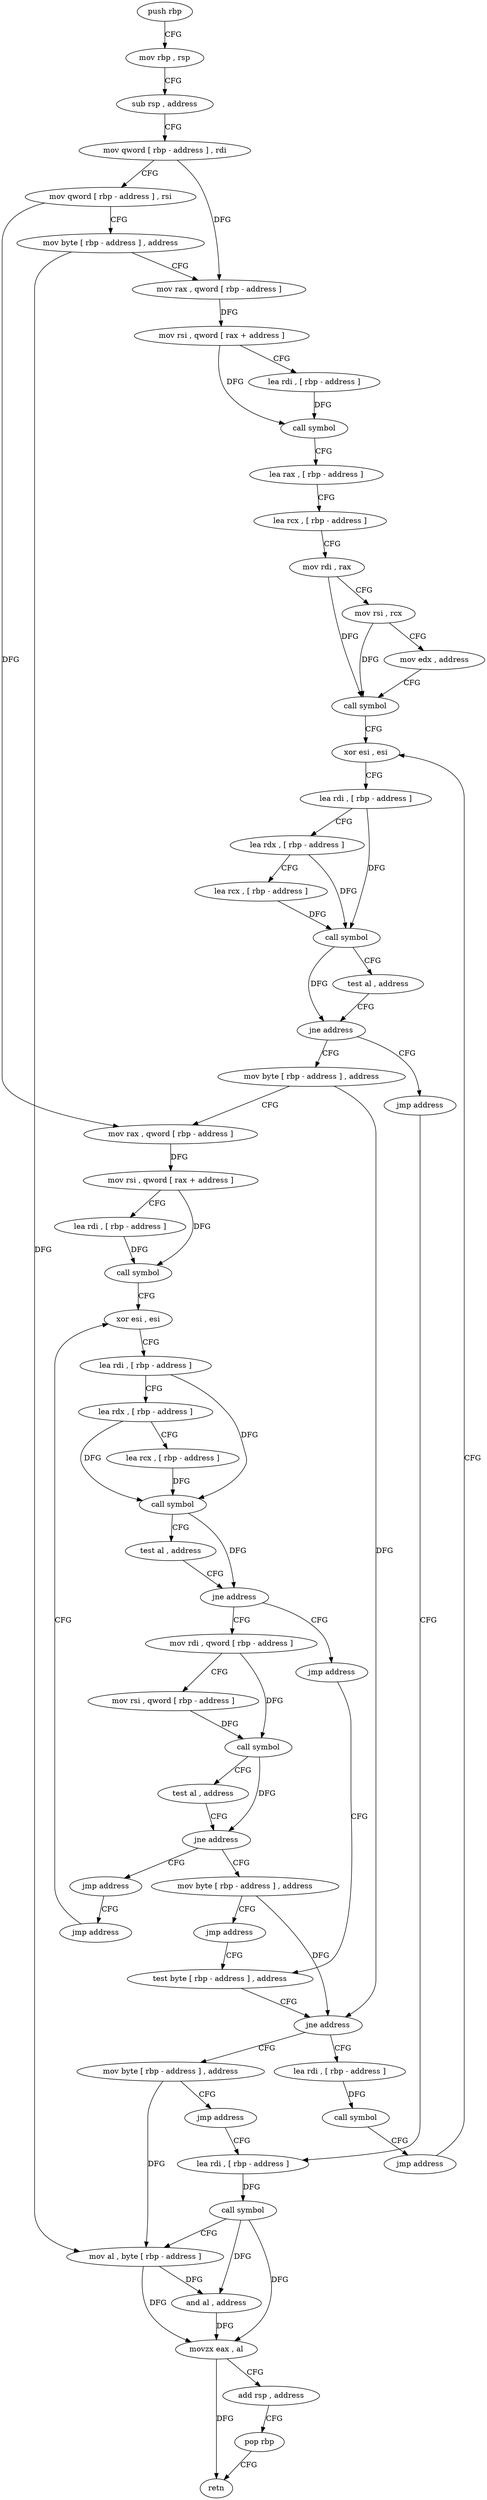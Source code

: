 digraph "func" {
"86240" [label = "push rbp" ]
"86241" [label = "mov rbp , rsp" ]
"86244" [label = "sub rsp , address" ]
"86251" [label = "mov qword [ rbp - address ] , rdi" ]
"86255" [label = "mov qword [ rbp - address ] , rsi" ]
"86259" [label = "mov byte [ rbp - address ] , address" ]
"86263" [label = "mov rax , qword [ rbp - address ]" ]
"86267" [label = "mov rsi , qword [ rax + address ]" ]
"86271" [label = "lea rdi , [ rbp - address ]" ]
"86278" [label = "call symbol" ]
"86283" [label = "lea rax , [ rbp - address ]" ]
"86287" [label = "lea rcx , [ rbp - address ]" ]
"86294" [label = "mov rdi , rax" ]
"86297" [label = "mov rsi , rcx" ]
"86300" [label = "mov edx , address" ]
"86305" [label = "call symbol" ]
"86310" [label = "xor esi , esi" ]
"86342" [label = "mov byte [ rbp - address ] , address" ]
"86349" [label = "mov rax , qword [ rbp - address ]" ]
"86353" [label = "mov rsi , qword [ rax + address ]" ]
"86357" [label = "lea rdi , [ rbp - address ]" ]
"86364" [label = "call symbol" ]
"86369" [label = "xor esi , esi" ]
"86337" [label = "jmp address" ]
"86492" [label = "lea rdi , [ rbp - address ]" ]
"86407" [label = "mov rdi , qword [ rbp - address ]" ]
"86411" [label = "mov rsi , qword [ rbp - address ]" ]
"86418" [label = "call symbol" ]
"86423" [label = "test al , address" ]
"86425" [label = "jne address" ]
"86436" [label = "mov byte [ rbp - address ] , address" ]
"86431" [label = "jmp address" ]
"86402" [label = "jmp address" ]
"86453" [label = "test byte [ rbp - address ] , address" ]
"86496" [label = "call symbol" ]
"86501" [label = "mov al , byte [ rbp - address ]" ]
"86504" [label = "and al , address" ]
"86506" [label = "movzx eax , al" ]
"86509" [label = "add rsp , address" ]
"86516" [label = "pop rbp" ]
"86517" [label = "retn" ]
"86443" [label = "jmp address" ]
"86448" [label = "jmp address" ]
"86460" [label = "jne address" ]
"86475" [label = "lea rdi , [ rbp - address ]" ]
"86466" [label = "mov byte [ rbp - address ] , address" ]
"86482" [label = "call symbol" ]
"86487" [label = "jmp address" ]
"86470" [label = "jmp address" ]
"86371" [label = "lea rdi , [ rbp - address ]" ]
"86378" [label = "lea rdx , [ rbp - address ]" ]
"86382" [label = "lea rcx , [ rbp - address ]" ]
"86389" [label = "call symbol" ]
"86394" [label = "test al , address" ]
"86396" [label = "jne address" ]
"86312" [label = "lea rdi , [ rbp - address ]" ]
"86316" [label = "lea rdx , [ rbp - address ]" ]
"86320" [label = "lea rcx , [ rbp - address ]" ]
"86324" [label = "call symbol" ]
"86329" [label = "test al , address" ]
"86331" [label = "jne address" ]
"86240" -> "86241" [ label = "CFG" ]
"86241" -> "86244" [ label = "CFG" ]
"86244" -> "86251" [ label = "CFG" ]
"86251" -> "86255" [ label = "CFG" ]
"86251" -> "86263" [ label = "DFG" ]
"86255" -> "86259" [ label = "CFG" ]
"86255" -> "86349" [ label = "DFG" ]
"86259" -> "86263" [ label = "CFG" ]
"86259" -> "86501" [ label = "DFG" ]
"86263" -> "86267" [ label = "DFG" ]
"86267" -> "86271" [ label = "CFG" ]
"86267" -> "86278" [ label = "DFG" ]
"86271" -> "86278" [ label = "DFG" ]
"86278" -> "86283" [ label = "CFG" ]
"86283" -> "86287" [ label = "CFG" ]
"86287" -> "86294" [ label = "CFG" ]
"86294" -> "86297" [ label = "CFG" ]
"86294" -> "86305" [ label = "DFG" ]
"86297" -> "86300" [ label = "CFG" ]
"86297" -> "86305" [ label = "DFG" ]
"86300" -> "86305" [ label = "CFG" ]
"86305" -> "86310" [ label = "CFG" ]
"86310" -> "86312" [ label = "CFG" ]
"86342" -> "86349" [ label = "CFG" ]
"86342" -> "86460" [ label = "DFG" ]
"86349" -> "86353" [ label = "DFG" ]
"86353" -> "86357" [ label = "CFG" ]
"86353" -> "86364" [ label = "DFG" ]
"86357" -> "86364" [ label = "DFG" ]
"86364" -> "86369" [ label = "CFG" ]
"86369" -> "86371" [ label = "CFG" ]
"86337" -> "86492" [ label = "CFG" ]
"86492" -> "86496" [ label = "DFG" ]
"86407" -> "86411" [ label = "CFG" ]
"86407" -> "86418" [ label = "DFG" ]
"86411" -> "86418" [ label = "DFG" ]
"86418" -> "86423" [ label = "CFG" ]
"86418" -> "86425" [ label = "DFG" ]
"86423" -> "86425" [ label = "CFG" ]
"86425" -> "86436" [ label = "CFG" ]
"86425" -> "86431" [ label = "CFG" ]
"86436" -> "86443" [ label = "CFG" ]
"86436" -> "86460" [ label = "DFG" ]
"86431" -> "86448" [ label = "CFG" ]
"86402" -> "86453" [ label = "CFG" ]
"86453" -> "86460" [ label = "CFG" ]
"86496" -> "86501" [ label = "CFG" ]
"86496" -> "86504" [ label = "DFG" ]
"86496" -> "86506" [ label = "DFG" ]
"86501" -> "86504" [ label = "DFG" ]
"86501" -> "86506" [ label = "DFG" ]
"86504" -> "86506" [ label = "DFG" ]
"86506" -> "86509" [ label = "CFG" ]
"86506" -> "86517" [ label = "DFG" ]
"86509" -> "86516" [ label = "CFG" ]
"86516" -> "86517" [ label = "CFG" ]
"86443" -> "86453" [ label = "CFG" ]
"86448" -> "86369" [ label = "CFG" ]
"86460" -> "86475" [ label = "CFG" ]
"86460" -> "86466" [ label = "CFG" ]
"86475" -> "86482" [ label = "DFG" ]
"86466" -> "86470" [ label = "CFG" ]
"86466" -> "86501" [ label = "DFG" ]
"86482" -> "86487" [ label = "CFG" ]
"86487" -> "86310" [ label = "CFG" ]
"86470" -> "86492" [ label = "CFG" ]
"86371" -> "86378" [ label = "CFG" ]
"86371" -> "86389" [ label = "DFG" ]
"86378" -> "86382" [ label = "CFG" ]
"86378" -> "86389" [ label = "DFG" ]
"86382" -> "86389" [ label = "DFG" ]
"86389" -> "86394" [ label = "CFG" ]
"86389" -> "86396" [ label = "DFG" ]
"86394" -> "86396" [ label = "CFG" ]
"86396" -> "86407" [ label = "CFG" ]
"86396" -> "86402" [ label = "CFG" ]
"86312" -> "86316" [ label = "CFG" ]
"86312" -> "86324" [ label = "DFG" ]
"86316" -> "86320" [ label = "CFG" ]
"86316" -> "86324" [ label = "DFG" ]
"86320" -> "86324" [ label = "DFG" ]
"86324" -> "86329" [ label = "CFG" ]
"86324" -> "86331" [ label = "DFG" ]
"86329" -> "86331" [ label = "CFG" ]
"86331" -> "86342" [ label = "CFG" ]
"86331" -> "86337" [ label = "CFG" ]
}
